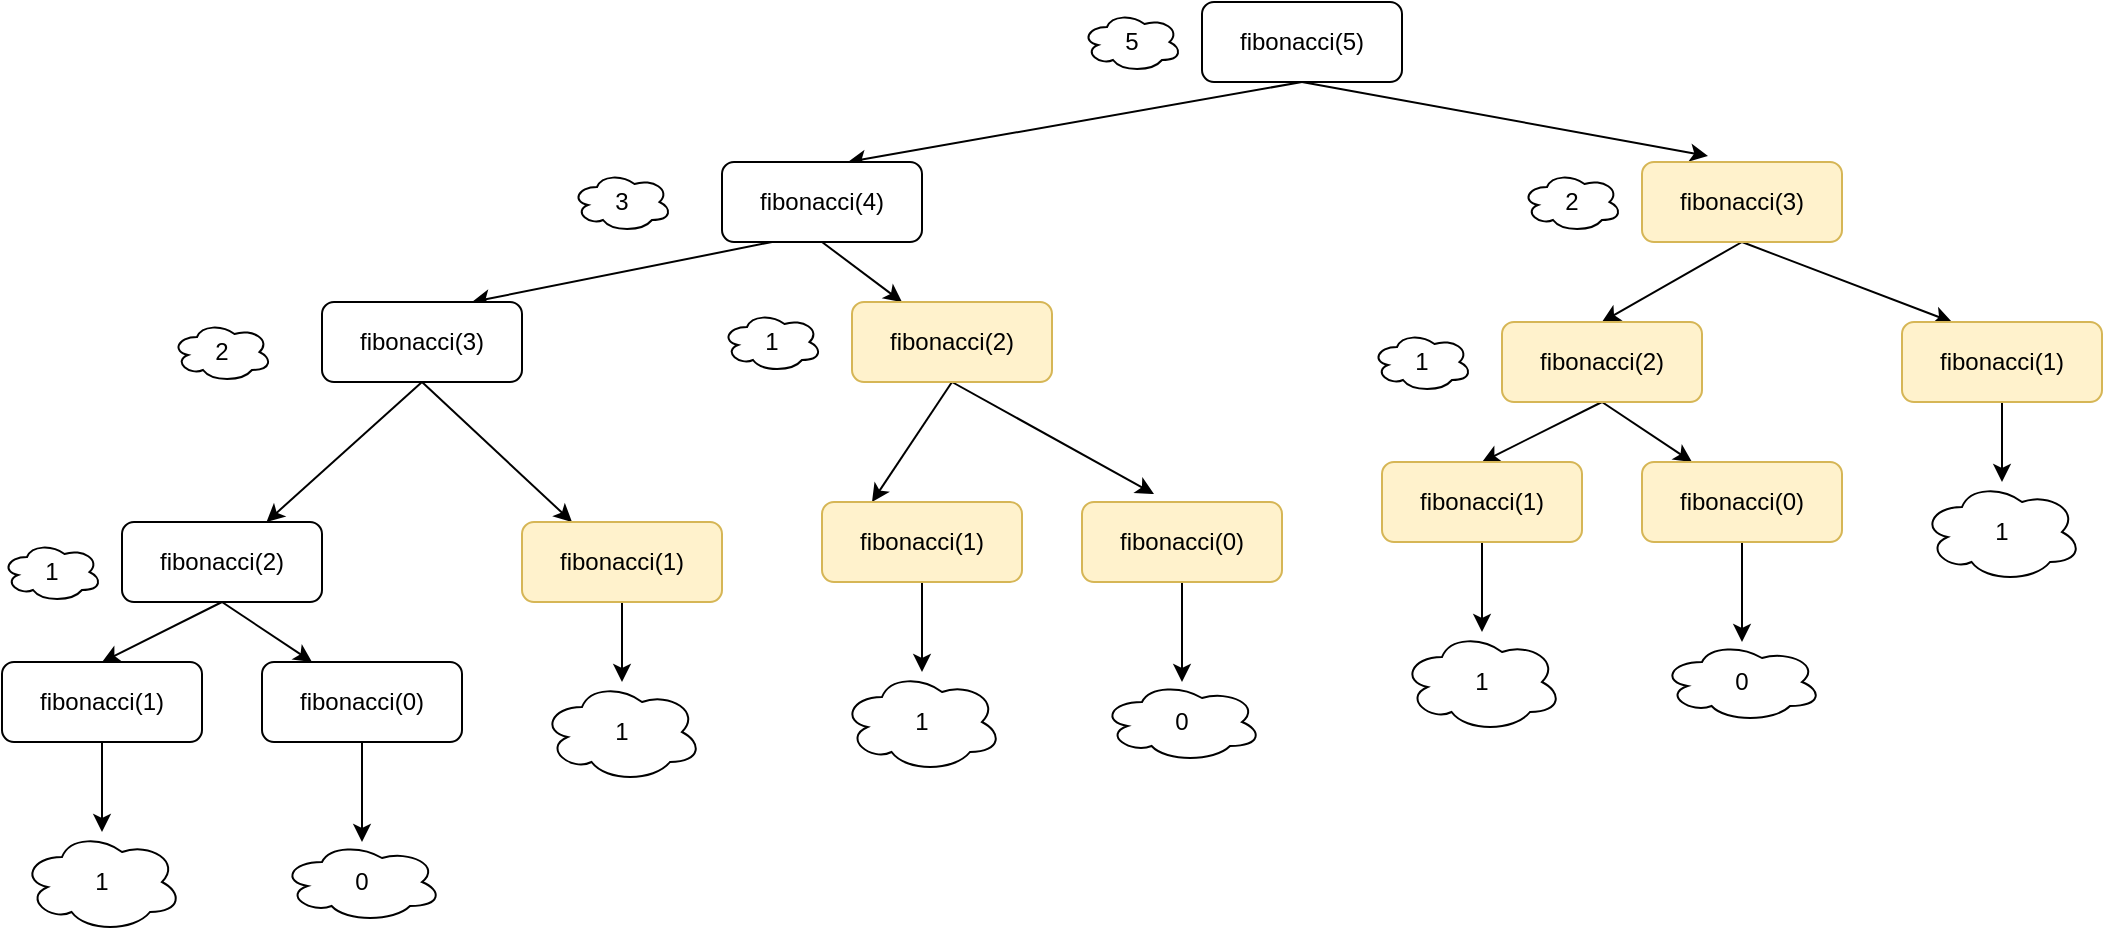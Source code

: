 <mxfile version="13.4.5" type="device"><diagram id="ApJgJT2B0-q1yFhqmeuR" name="Page-1"><mxGraphModel dx="2277" dy="531" grid="1" gridSize="10" guides="1" tooltips="1" connect="1" arrows="1" fold="1" page="1" pageScale="1" pageWidth="1169" pageHeight="827" math="0" shadow="0"><root><mxCell id="0"/><mxCell id="1" parent="0"/><mxCell id="YudA5g9EbSTFdlTGArht-21" style="edgeStyle=none;rounded=0;orthogonalLoop=1;jettySize=auto;html=1;exitX=0.5;exitY=1;exitDx=0;exitDy=0;entryX=0.33;entryY=-0.075;entryDx=0;entryDy=0;entryPerimeter=0;" parent="1" source="YudA5g9EbSTFdlTGArht-1" target="YudA5g9EbSTFdlTGArht-3" edge="1"><mxGeometry relative="1" as="geometry"/></mxCell><mxCell id="YudA5g9EbSTFdlTGArht-22" style="edgeStyle=none;rounded=0;orthogonalLoop=1;jettySize=auto;html=1;exitX=0.5;exitY=1;exitDx=0;exitDy=0;entryX=0.63;entryY=0;entryDx=0;entryDy=0;entryPerimeter=0;" parent="1" source="YudA5g9EbSTFdlTGArht-1" target="YudA5g9EbSTFdlTGArht-2" edge="1"><mxGeometry relative="1" as="geometry"/></mxCell><mxCell id="YudA5g9EbSTFdlTGArht-1" value="fibonacci(5)" style="rounded=1;whiteSpace=wrap;html=1;" parent="1" vertex="1"><mxGeometry x="500" y="20" width="100" height="40" as="geometry"/></mxCell><mxCell id="YudA5g9EbSTFdlTGArht-48" style="edgeStyle=none;rounded=0;orthogonalLoop=1;jettySize=auto;html=1;exitX=0.25;exitY=1;exitDx=0;exitDy=0;entryX=0.75;entryY=0;entryDx=0;entryDy=0;" parent="1" source="YudA5g9EbSTFdlTGArht-2" target="YudA5g9EbSTFdlTGArht-4" edge="1"><mxGeometry relative="1" as="geometry"/></mxCell><mxCell id="YudA5g9EbSTFdlTGArht-49" style="edgeStyle=none;rounded=0;orthogonalLoop=1;jettySize=auto;html=1;exitX=0.5;exitY=1;exitDx=0;exitDy=0;entryX=0.25;entryY=0;entryDx=0;entryDy=0;" parent="1" source="YudA5g9EbSTFdlTGArht-2" target="YudA5g9EbSTFdlTGArht-5" edge="1"><mxGeometry relative="1" as="geometry"/></mxCell><mxCell id="YudA5g9EbSTFdlTGArht-2" value="fibonacci(4)" style="rounded=1;whiteSpace=wrap;html=1;" parent="1" vertex="1"><mxGeometry x="260" y="100" width="100" height="40" as="geometry"/></mxCell><mxCell id="YudA5g9EbSTFdlTGArht-17" style="edgeStyle=none;rounded=0;orthogonalLoop=1;jettySize=auto;html=1;exitX=0.5;exitY=1;exitDx=0;exitDy=0;entryX=0.5;entryY=0;entryDx=0;entryDy=0;" parent="1" source="YudA5g9EbSTFdlTGArht-3" target="YudA5g9EbSTFdlTGArht-6" edge="1"><mxGeometry relative="1" as="geometry"/></mxCell><mxCell id="YudA5g9EbSTFdlTGArht-18" style="edgeStyle=none;rounded=0;orthogonalLoop=1;jettySize=auto;html=1;exitX=0.5;exitY=1;exitDx=0;exitDy=0;entryX=0.25;entryY=0;entryDx=0;entryDy=0;" parent="1" source="YudA5g9EbSTFdlTGArht-3" target="YudA5g9EbSTFdlTGArht-7" edge="1"><mxGeometry relative="1" as="geometry"/></mxCell><mxCell id="YudA5g9EbSTFdlTGArht-3" value="fibonacci(3)" style="rounded=1;whiteSpace=wrap;html=1;fillColor=#fff2cc;strokeColor=#d6b656;" parent="1" vertex="1"><mxGeometry x="720" y="100" width="100" height="40" as="geometry"/></mxCell><mxCell id="YudA5g9EbSTFdlTGArht-38" style="edgeStyle=none;rounded=0;orthogonalLoop=1;jettySize=auto;html=1;exitX=0.5;exitY=1;exitDx=0;exitDy=0;" parent="1" source="YudA5g9EbSTFdlTGArht-4" target="YudA5g9EbSTFdlTGArht-28" edge="1"><mxGeometry relative="1" as="geometry"/></mxCell><mxCell id="YudA5g9EbSTFdlTGArht-39" style="edgeStyle=none;rounded=0;orthogonalLoop=1;jettySize=auto;html=1;exitX=0.5;exitY=1;exitDx=0;exitDy=0;entryX=0.25;entryY=0;entryDx=0;entryDy=0;" parent="1" source="YudA5g9EbSTFdlTGArht-4" target="YudA5g9EbSTFdlTGArht-30" edge="1"><mxGeometry relative="1" as="geometry"/></mxCell><mxCell id="YudA5g9EbSTFdlTGArht-4" value="fibonacci(3)" style="rounded=1;whiteSpace=wrap;html=1;" parent="1" vertex="1"><mxGeometry x="60" y="170" width="100" height="40" as="geometry"/></mxCell><mxCell id="YudA5g9EbSTFdlTGArht-46" style="edgeStyle=none;rounded=0;orthogonalLoop=1;jettySize=auto;html=1;exitX=0.5;exitY=1;exitDx=0;exitDy=0;entryX=0.25;entryY=0;entryDx=0;entryDy=0;" parent="1" source="YudA5g9EbSTFdlTGArht-5" target="YudA5g9EbSTFdlTGArht-41" edge="1"><mxGeometry relative="1" as="geometry"/></mxCell><mxCell id="YudA5g9EbSTFdlTGArht-47" style="edgeStyle=none;rounded=0;orthogonalLoop=1;jettySize=auto;html=1;exitX=0.5;exitY=1;exitDx=0;exitDy=0;entryX=0.36;entryY=-0.1;entryDx=0;entryDy=0;entryPerimeter=0;" parent="1" source="YudA5g9EbSTFdlTGArht-5" target="YudA5g9EbSTFdlTGArht-43" edge="1"><mxGeometry relative="1" as="geometry"/></mxCell><mxCell id="YudA5g9EbSTFdlTGArht-5" value="fibonacci(2)" style="rounded=1;whiteSpace=wrap;html=1;fillColor=#fff2cc;strokeColor=#d6b656;" parent="1" vertex="1"><mxGeometry x="325" y="170" width="100" height="40" as="geometry"/></mxCell><mxCell id="YudA5g9EbSTFdlTGArht-19" style="edgeStyle=none;rounded=0;orthogonalLoop=1;jettySize=auto;html=1;exitX=0.5;exitY=1;exitDx=0;exitDy=0;entryX=0.5;entryY=0;entryDx=0;entryDy=0;" parent="1" source="YudA5g9EbSTFdlTGArht-6" target="YudA5g9EbSTFdlTGArht-9" edge="1"><mxGeometry relative="1" as="geometry"/></mxCell><mxCell id="YudA5g9EbSTFdlTGArht-20" style="edgeStyle=none;rounded=0;orthogonalLoop=1;jettySize=auto;html=1;exitX=0.5;exitY=1;exitDx=0;exitDy=0;entryX=0.25;entryY=0;entryDx=0;entryDy=0;" parent="1" source="YudA5g9EbSTFdlTGArht-6" target="YudA5g9EbSTFdlTGArht-10" edge="1"><mxGeometry relative="1" as="geometry"/></mxCell><mxCell id="YudA5g9EbSTFdlTGArht-6" value="fibonacci(2)" style="rounded=1;whiteSpace=wrap;html=1;fillColor=#fff2cc;strokeColor=#d6b656;" parent="1" vertex="1"><mxGeometry x="650" y="180" width="100" height="40" as="geometry"/></mxCell><mxCell id="YudA5g9EbSTFdlTGArht-8" value="" style="edgeStyle=orthogonalEdgeStyle;rounded=0;orthogonalLoop=1;jettySize=auto;html=1;" parent="1" source="YudA5g9EbSTFdlTGArht-7" target="2" edge="1"><mxGeometry relative="1" as="geometry"/></mxCell><mxCell id="YudA5g9EbSTFdlTGArht-7" value="fibonacci(1)" style="rounded=1;whiteSpace=wrap;html=1;fillColor=#fff2cc;strokeColor=#d6b656;" parent="1" vertex="1"><mxGeometry x="850" y="180" width="100" height="40" as="geometry"/></mxCell><mxCell id="2" value="1" style="ellipse;shape=cloud;whiteSpace=wrap;html=1;rounded=1;" parent="1" vertex="1"><mxGeometry x="860" y="260" width="80" height="50" as="geometry"/></mxCell><mxCell id="YudA5g9EbSTFdlTGArht-14" value="" style="edgeStyle=orthogonalEdgeStyle;rounded=0;orthogonalLoop=1;jettySize=auto;html=1;" parent="1" source="YudA5g9EbSTFdlTGArht-9" target="YudA5g9EbSTFdlTGArht-13" edge="1"><mxGeometry relative="1" as="geometry"/></mxCell><mxCell id="YudA5g9EbSTFdlTGArht-9" value="fibonacci(1)" style="rounded=1;whiteSpace=wrap;html=1;fillColor=#fff2cc;strokeColor=#d6b656;" parent="1" vertex="1"><mxGeometry x="590" y="250" width="100" height="40" as="geometry"/></mxCell><mxCell id="YudA5g9EbSTFdlTGArht-12" value="" style="edgeStyle=orthogonalEdgeStyle;rounded=0;orthogonalLoop=1;jettySize=auto;html=1;" parent="1" source="YudA5g9EbSTFdlTGArht-10" target="YudA5g9EbSTFdlTGArht-11" edge="1"><mxGeometry relative="1" as="geometry"/></mxCell><mxCell id="YudA5g9EbSTFdlTGArht-10" value="fibonacci(0)" style="rounded=1;whiteSpace=wrap;html=1;fillColor=#fff2cc;strokeColor=#d6b656;" parent="1" vertex="1"><mxGeometry x="720" y="250" width="100" height="40" as="geometry"/></mxCell><mxCell id="YudA5g9EbSTFdlTGArht-11" value="0" style="ellipse;shape=cloud;whiteSpace=wrap;html=1;rounded=1;" parent="1" vertex="1"><mxGeometry x="730" y="340" width="80" height="40" as="geometry"/></mxCell><mxCell id="YudA5g9EbSTFdlTGArht-13" value="1" style="ellipse;shape=cloud;whiteSpace=wrap;html=1;rounded=1;" parent="1" vertex="1"><mxGeometry x="600" y="335" width="80" height="50" as="geometry"/></mxCell><mxCell id="YudA5g9EbSTFdlTGArht-26" style="edgeStyle=none;rounded=0;orthogonalLoop=1;jettySize=auto;html=1;exitX=0.5;exitY=1;exitDx=0;exitDy=0;entryX=0.5;entryY=0;entryDx=0;entryDy=0;" parent="1" source="YudA5g9EbSTFdlTGArht-28" target="YudA5g9EbSTFdlTGArht-33" edge="1"><mxGeometry relative="1" as="geometry"/></mxCell><mxCell id="YudA5g9EbSTFdlTGArht-27" style="edgeStyle=none;rounded=0;orthogonalLoop=1;jettySize=auto;html=1;exitX=0.5;exitY=1;exitDx=0;exitDy=0;entryX=0.25;entryY=0;entryDx=0;entryDy=0;" parent="1" source="YudA5g9EbSTFdlTGArht-28" target="YudA5g9EbSTFdlTGArht-35" edge="1"><mxGeometry relative="1" as="geometry"/></mxCell><mxCell id="YudA5g9EbSTFdlTGArht-28" value="fibonacci(2)" style="rounded=1;whiteSpace=wrap;html=1;" parent="1" vertex="1"><mxGeometry x="-40" y="280" width="100" height="40" as="geometry"/></mxCell><mxCell id="YudA5g9EbSTFdlTGArht-29" value="" style="edgeStyle=orthogonalEdgeStyle;rounded=0;orthogonalLoop=1;jettySize=auto;html=1;" parent="1" source="YudA5g9EbSTFdlTGArht-30" target="YudA5g9EbSTFdlTGArht-31" edge="1"><mxGeometry relative="1" as="geometry"/></mxCell><mxCell id="YudA5g9EbSTFdlTGArht-30" value="fibonacci(1)" style="rounded=1;whiteSpace=wrap;html=1;fillColor=#fff2cc;strokeColor=#d6b656;" parent="1" vertex="1"><mxGeometry x="160" y="280" width="100" height="40" as="geometry"/></mxCell><mxCell id="YudA5g9EbSTFdlTGArht-31" value="1" style="ellipse;shape=cloud;whiteSpace=wrap;html=1;rounded=1;" parent="1" vertex="1"><mxGeometry x="170" y="360" width="80" height="50" as="geometry"/></mxCell><mxCell id="YudA5g9EbSTFdlTGArht-32" value="" style="edgeStyle=orthogonalEdgeStyle;rounded=0;orthogonalLoop=1;jettySize=auto;html=1;" parent="1" source="YudA5g9EbSTFdlTGArht-33" target="YudA5g9EbSTFdlTGArht-37" edge="1"><mxGeometry relative="1" as="geometry"/></mxCell><mxCell id="YudA5g9EbSTFdlTGArht-33" value="fibonacci(1)" style="rounded=1;whiteSpace=wrap;html=1;" parent="1" vertex="1"><mxGeometry x="-100" y="350" width="100" height="40" as="geometry"/></mxCell><mxCell id="YudA5g9EbSTFdlTGArht-34" value="" style="edgeStyle=orthogonalEdgeStyle;rounded=0;orthogonalLoop=1;jettySize=auto;html=1;" parent="1" source="YudA5g9EbSTFdlTGArht-35" target="YudA5g9EbSTFdlTGArht-36" edge="1"><mxGeometry relative="1" as="geometry"/></mxCell><mxCell id="YudA5g9EbSTFdlTGArht-35" value="fibonacci(0)" style="rounded=1;whiteSpace=wrap;html=1;" parent="1" vertex="1"><mxGeometry x="30" y="350" width="100" height="40" as="geometry"/></mxCell><mxCell id="YudA5g9EbSTFdlTGArht-36" value="0" style="ellipse;shape=cloud;whiteSpace=wrap;html=1;rounded=1;" parent="1" vertex="1"><mxGeometry x="40" y="440" width="80" height="40" as="geometry"/></mxCell><mxCell id="YudA5g9EbSTFdlTGArht-37" value="1" style="ellipse;shape=cloud;whiteSpace=wrap;html=1;rounded=1;" parent="1" vertex="1"><mxGeometry x="-90" y="435" width="80" height="50" as="geometry"/></mxCell><mxCell id="YudA5g9EbSTFdlTGArht-40" value="" style="edgeStyle=orthogonalEdgeStyle;rounded=0;orthogonalLoop=1;jettySize=auto;html=1;" parent="1" source="YudA5g9EbSTFdlTGArht-41" target="YudA5g9EbSTFdlTGArht-45" edge="1"><mxGeometry relative="1" as="geometry"/></mxCell><mxCell id="YudA5g9EbSTFdlTGArht-41" value="fibonacci(1)" style="rounded=1;whiteSpace=wrap;html=1;fillColor=#fff2cc;strokeColor=#d6b656;" parent="1" vertex="1"><mxGeometry x="310" y="270" width="100" height="40" as="geometry"/></mxCell><mxCell id="YudA5g9EbSTFdlTGArht-42" value="" style="edgeStyle=orthogonalEdgeStyle;rounded=0;orthogonalLoop=1;jettySize=auto;html=1;" parent="1" source="YudA5g9EbSTFdlTGArht-43" target="YudA5g9EbSTFdlTGArht-44" edge="1"><mxGeometry relative="1" as="geometry"/></mxCell><mxCell id="YudA5g9EbSTFdlTGArht-43" value="fibonacci(0)" style="rounded=1;whiteSpace=wrap;html=1;fillColor=#fff2cc;strokeColor=#d6b656;" parent="1" vertex="1"><mxGeometry x="440" y="270" width="100" height="40" as="geometry"/></mxCell><mxCell id="YudA5g9EbSTFdlTGArht-44" value="0" style="ellipse;shape=cloud;whiteSpace=wrap;html=1;rounded=1;" parent="1" vertex="1"><mxGeometry x="450" y="360" width="80" height="40" as="geometry"/></mxCell><mxCell id="YudA5g9EbSTFdlTGArht-45" value="1" style="ellipse;shape=cloud;whiteSpace=wrap;html=1;rounded=1;" parent="1" vertex="1"><mxGeometry x="320" y="355" width="80" height="50" as="geometry"/></mxCell><mxCell id="YudA5g9EbSTFdlTGArht-50" value="1" style="ellipse;shape=cloud;whiteSpace=wrap;html=1;rounded=1;" parent="1" vertex="1"><mxGeometry x="-100" y="290" width="50" height="30" as="geometry"/></mxCell><mxCell id="YudA5g9EbSTFdlTGArht-51" value="2" style="ellipse;shape=cloud;whiteSpace=wrap;html=1;rounded=1;" parent="1" vertex="1"><mxGeometry x="-15" y="180" width="50" height="30" as="geometry"/></mxCell><mxCell id="YudA5g9EbSTFdlTGArht-52" value="1" style="ellipse;shape=cloud;whiteSpace=wrap;html=1;rounded=1;" parent="1" vertex="1"><mxGeometry x="260" y="175" width="50" height="30" as="geometry"/></mxCell><mxCell id="YudA5g9EbSTFdlTGArht-53" value="1" style="ellipse;shape=cloud;whiteSpace=wrap;html=1;rounded=1;" parent="1" vertex="1"><mxGeometry x="585" y="185" width="50" height="30" as="geometry"/></mxCell><mxCell id="YudA5g9EbSTFdlTGArht-54" value="2" style="ellipse;shape=cloud;whiteSpace=wrap;html=1;rounded=1;" parent="1" vertex="1"><mxGeometry x="660" y="105" width="50" height="30" as="geometry"/></mxCell><mxCell id="YudA5g9EbSTFdlTGArht-55" value="3" style="ellipse;shape=cloud;whiteSpace=wrap;html=1;rounded=1;" parent="1" vertex="1"><mxGeometry x="185" y="105" width="50" height="30" as="geometry"/></mxCell><mxCell id="YudA5g9EbSTFdlTGArht-56" value="5" style="ellipse;shape=cloud;whiteSpace=wrap;html=1;rounded=1;" parent="1" vertex="1"><mxGeometry x="440" y="25" width="50" height="30" as="geometry"/></mxCell></root></mxGraphModel></diagram></mxfile>